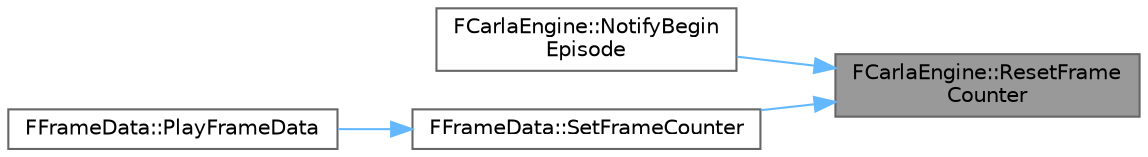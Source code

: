 digraph "FCarlaEngine::ResetFrameCounter"
{
 // INTERACTIVE_SVG=YES
 // LATEX_PDF_SIZE
  bgcolor="transparent";
  edge [fontname=Helvetica,fontsize=10,labelfontname=Helvetica,labelfontsize=10];
  node [fontname=Helvetica,fontsize=10,shape=box,height=0.2,width=0.4];
  rankdir="RL";
  Node1 [id="Node000001",label="FCarlaEngine::ResetFrame\lCounter",height=0.2,width=0.4,color="gray40", fillcolor="grey60", style="filled", fontcolor="black",tooltip=" "];
  Node1 -> Node2 [id="edge1_Node000001_Node000002",dir="back",color="steelblue1",style="solid",tooltip=" "];
  Node2 [id="Node000002",label="FCarlaEngine::NotifyBegin\lEpisode",height=0.2,width=0.4,color="grey40", fillcolor="white", style="filled",URL="$dc/d49/classFCarlaEngine.html#ab4c918e4d4855a26ab57c4bb79ad4645",tooltip=" "];
  Node1 -> Node3 [id="edge2_Node000001_Node000003",dir="back",color="steelblue1",style="solid",tooltip=" "];
  Node3 [id="Node000003",label="FFrameData::SetFrameCounter",height=0.2,width=0.4,color="grey40", fillcolor="white", style="filled",URL="$de/db4/classFFrameData.html#a58809cab8ccb22f75c9765869ae136ae",tooltip=" "];
  Node3 -> Node4 [id="edge3_Node000003_Node000004",dir="back",color="steelblue1",style="solid",tooltip=" "];
  Node4 [id="Node000004",label="FFrameData::PlayFrameData",height=0.2,width=0.4,color="grey40", fillcolor="white", style="filled",URL="$de/db4/classFFrameData.html#aa23cccda1659af6f10264e73a73c1e27",tooltip=" "];
}
